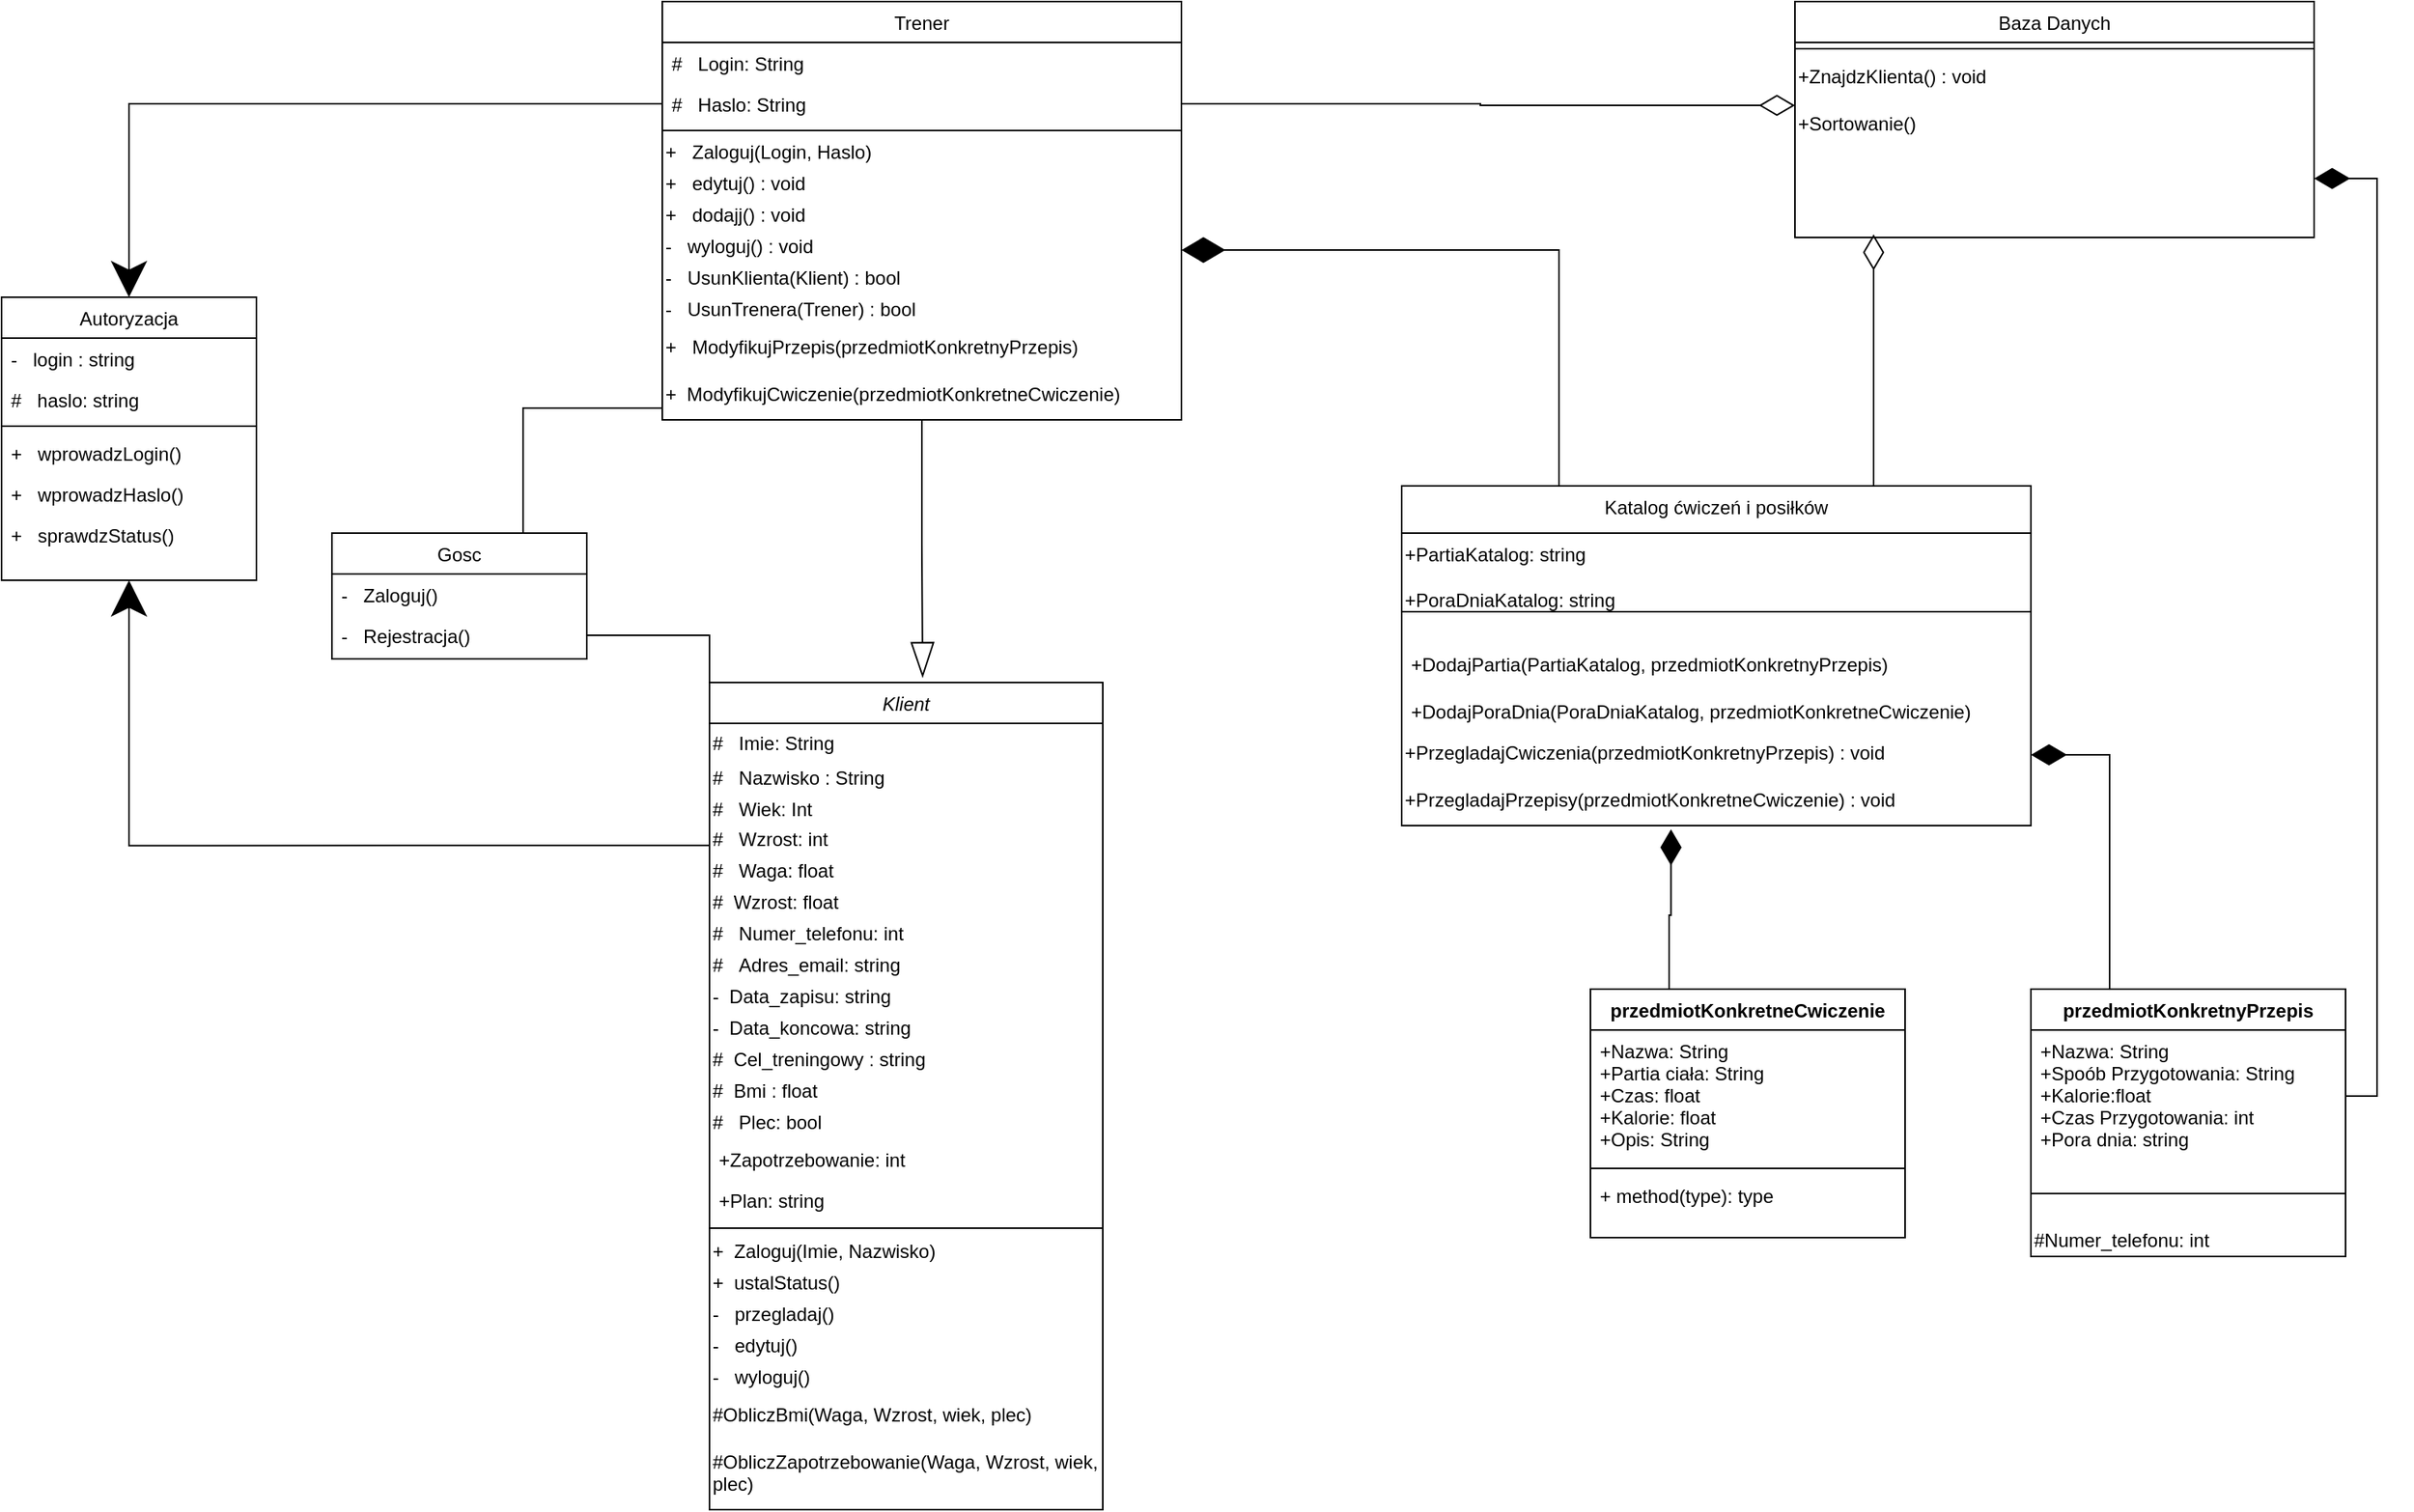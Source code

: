 <mxfile version="14.6.11" type="github">
  <diagram id="C5RBs43oDa-KdzZeNtuy" name="Page-1">
    <mxGraphModel dx="2076" dy="1096" grid="1" gridSize="10" guides="1" tooltips="1" connect="1" arrows="1" fold="1" page="1" pageScale="1" pageWidth="827" pageHeight="1169" math="0" shadow="0">
      <root>
        <mxCell id="WIyWlLk6GJQsqaUBKTNV-0" />
        <mxCell id="WIyWlLk6GJQsqaUBKTNV-1" parent="WIyWlLk6GJQsqaUBKTNV-0" />
        <mxCell id="zkfFHV4jXpPFQw0GAbJ--6" value="Trener" style="swimlane;fontStyle=0;align=center;verticalAlign=top;childLayout=stackLayout;horizontal=1;startSize=26;horizontalStack=0;resizeParent=1;resizeLast=0;collapsible=1;marginBottom=0;rounded=0;shadow=0;strokeWidth=1;" parent="WIyWlLk6GJQsqaUBKTNV-1" vertex="1">
          <mxGeometry x="430" y="152" width="330" height="266" as="geometry">
            <mxRectangle x="130" y="380" width="160" height="26" as="alternateBounds" />
          </mxGeometry>
        </mxCell>
        <mxCell id="zkfFHV4jXpPFQw0GAbJ--7" value="#   Login: String" style="text;align=left;verticalAlign=top;spacingLeft=4;spacingRight=4;overflow=hidden;rotatable=0;points=[[0,0.5],[1,0.5]];portConstraint=eastwest;" parent="zkfFHV4jXpPFQw0GAbJ--6" vertex="1">
          <mxGeometry y="26" width="330" height="26" as="geometry" />
        </mxCell>
        <mxCell id="zkfFHV4jXpPFQw0GAbJ--8" value="#   Haslo: String" style="text;align=left;verticalAlign=top;spacingLeft=4;spacingRight=4;overflow=hidden;rotatable=0;points=[[0,0.5],[1,0.5]];portConstraint=eastwest;rounded=0;shadow=0;html=0;" parent="zkfFHV4jXpPFQw0GAbJ--6" vertex="1">
          <mxGeometry y="52" width="330" height="26" as="geometry" />
        </mxCell>
        <mxCell id="zkfFHV4jXpPFQw0GAbJ--9" value="" style="line;html=1;strokeWidth=1;align=left;verticalAlign=middle;spacingTop=-1;spacingLeft=3;spacingRight=3;rotatable=0;labelPosition=right;points=[];portConstraint=eastwest;" parent="zkfFHV4jXpPFQw0GAbJ--6" vertex="1">
          <mxGeometry y="78" width="330" height="8" as="geometry" />
        </mxCell>
        <mxCell id="gLJ9DEFuk4f7HOxg7gJl-40" value="+&amp;nbsp; &amp;nbsp;Zaloguj(Login, Haslo)" style="text;html=1;align=left;verticalAlign=middle;resizable=0;points=[];autosize=1;strokeColor=none;" parent="zkfFHV4jXpPFQw0GAbJ--6" vertex="1">
          <mxGeometry y="86" width="330" height="20" as="geometry" />
        </mxCell>
        <mxCell id="gLJ9DEFuk4f7HOxg7gJl-43" value="+&amp;nbsp; &amp;nbsp;edytuj() : void" style="text;html=1;align=left;verticalAlign=middle;resizable=0;points=[];autosize=1;strokeColor=none;" parent="zkfFHV4jXpPFQw0GAbJ--6" vertex="1">
          <mxGeometry y="106" width="330" height="20" as="geometry" />
        </mxCell>
        <mxCell id="gLJ9DEFuk4f7HOxg7gJl-44" value="+&amp;nbsp; &amp;nbsp;dodajj() : void" style="text;html=1;align=left;verticalAlign=middle;resizable=0;points=[];autosize=1;strokeColor=none;" parent="zkfFHV4jXpPFQw0GAbJ--6" vertex="1">
          <mxGeometry y="126" width="330" height="20" as="geometry" />
        </mxCell>
        <mxCell id="gLJ9DEFuk4f7HOxg7gJl-45" value="-&amp;nbsp; &amp;nbsp;wyloguj() : void" style="text;html=1;align=left;verticalAlign=middle;resizable=0;points=[];autosize=1;strokeColor=none;" parent="zkfFHV4jXpPFQw0GAbJ--6" vertex="1">
          <mxGeometry y="146" width="330" height="20" as="geometry" />
        </mxCell>
        <mxCell id="cgzWAueaa51aZo-VVd-2-10" value="-&amp;nbsp;&amp;nbsp; UsunKlienta(Klient) : bool" style="text;html=1;align=left;verticalAlign=middle;resizable=0;points=[];autosize=1;strokeColor=none;" parent="zkfFHV4jXpPFQw0GAbJ--6" vertex="1">
          <mxGeometry y="166" width="330" height="20" as="geometry" />
        </mxCell>
        <mxCell id="cgzWAueaa51aZo-VVd-2-11" value="-&amp;nbsp;&amp;nbsp; UsunTrenera(Trener) : bool" style="text;html=1;align=left;verticalAlign=middle;resizable=0;points=[];autosize=1;strokeColor=none;" parent="zkfFHV4jXpPFQw0GAbJ--6" vertex="1">
          <mxGeometry y="186" width="330" height="20" as="geometry" />
        </mxCell>
        <mxCell id="cgzWAueaa51aZo-VVd-2-14" value="+&amp;nbsp;&amp;nbsp; ModyfikujPrzepis(przedmiotKonkretnyPrzepis)" style="text;whiteSpace=wrap;html=1;" parent="zkfFHV4jXpPFQw0GAbJ--6" vertex="1">
          <mxGeometry y="206" width="330" height="30" as="geometry" />
        </mxCell>
        <mxCell id="cgzWAueaa51aZo-VVd-2-15" value="+&amp;nbsp; ModyfikujCwiczenie(przedmiotKonkretneCwiczenie)" style="text;whiteSpace=wrap;html=1;" parent="zkfFHV4jXpPFQw0GAbJ--6" vertex="1">
          <mxGeometry y="236" width="330" height="30" as="geometry" />
        </mxCell>
        <mxCell id="zkfFHV4jXpPFQw0GAbJ--13" value="Baza Danych" style="swimlane;fontStyle=0;align=center;verticalAlign=top;childLayout=stackLayout;horizontal=1;startSize=26;horizontalStack=0;resizeParent=1;resizeLast=0;collapsible=1;marginBottom=0;rounded=0;shadow=0;strokeWidth=1;" parent="WIyWlLk6GJQsqaUBKTNV-1" vertex="1">
          <mxGeometry x="1150" y="152" width="330" height="150" as="geometry">
            <mxRectangle x="340" y="380" width="170" height="26" as="alternateBounds" />
          </mxGeometry>
        </mxCell>
        <mxCell id="zkfFHV4jXpPFQw0GAbJ--15" value="" style="line;html=1;strokeWidth=1;align=left;verticalAlign=middle;spacingTop=-1;spacingLeft=3;spacingRight=3;rotatable=0;labelPosition=right;points=[];portConstraint=eastwest;" parent="zkfFHV4jXpPFQw0GAbJ--13" vertex="1">
          <mxGeometry y="26" width="330" height="8" as="geometry" />
        </mxCell>
        <mxCell id="cgzWAueaa51aZo-VVd-2-19" value="+ZnajdzKlienta() : void" style="text;whiteSpace=wrap;html=1;" vertex="1" parent="zkfFHV4jXpPFQw0GAbJ--13">
          <mxGeometry y="34" width="330" height="30" as="geometry" />
        </mxCell>
        <mxCell id="cgzWAueaa51aZo-VVd-2-20" value="+Sortowanie() " style="text;whiteSpace=wrap;html=1;" vertex="1" parent="zkfFHV4jXpPFQw0GAbJ--13">
          <mxGeometry y="64" width="330" height="30" as="geometry" />
        </mxCell>
        <mxCell id="J6dVix8OJKgPxIhEk7ro-26" style="edgeStyle=orthogonalEdgeStyle;rounded=0;orthogonalLoop=1;jettySize=auto;html=1;exitX=0.25;exitY=0;exitDx=0;exitDy=0;entryX=0.428;entryY=1.08;entryDx=0;entryDy=0;entryPerimeter=0;startArrow=none;startFill=0;endArrow=diamondThin;endFill=1;startSize=20;endSize=20;strokeWidth=1;" edge="1" parent="WIyWlLk6GJQsqaUBKTNV-1" source="_w3wDcxO5o66XxnaNrus-3" target="cgzWAueaa51aZo-VVd-2-13">
          <mxGeometry relative="1" as="geometry" />
        </mxCell>
        <mxCell id="_w3wDcxO5o66XxnaNrus-3" value="przedmiotKonkretneCwiczenie" style="swimlane;fontStyle=1;align=center;verticalAlign=top;childLayout=stackLayout;horizontal=1;startSize=26;horizontalStack=0;resizeParent=1;resizeParentMax=0;resizeLast=0;collapsible=1;marginBottom=0;" parent="WIyWlLk6GJQsqaUBKTNV-1" vertex="1">
          <mxGeometry x="1020" y="780" width="200" height="158" as="geometry" />
        </mxCell>
        <mxCell id="_w3wDcxO5o66XxnaNrus-4" value="+Nazwa: String&#xa;+Partia ciała: String&#xa;+Czas: float&#xa;+Kalorie: float&#xa;+Opis: String" style="text;strokeColor=none;fillColor=none;align=left;verticalAlign=top;spacingLeft=4;spacingRight=4;overflow=hidden;rotatable=0;points=[[0,0.5],[1,0.5]];portConstraint=eastwest;" parent="_w3wDcxO5o66XxnaNrus-3" vertex="1">
          <mxGeometry y="26" width="200" height="84" as="geometry" />
        </mxCell>
        <mxCell id="_w3wDcxO5o66XxnaNrus-5" value="" style="line;strokeWidth=1;fillColor=none;align=left;verticalAlign=middle;spacingTop=-1;spacingLeft=3;spacingRight=3;rotatable=0;labelPosition=right;points=[];portConstraint=eastwest;" parent="_w3wDcxO5o66XxnaNrus-3" vertex="1">
          <mxGeometry y="110" width="200" height="8" as="geometry" />
        </mxCell>
        <mxCell id="_w3wDcxO5o66XxnaNrus-6" value="+ method(type): type" style="text;strokeColor=none;fillColor=none;align=left;verticalAlign=top;spacingLeft=4;spacingRight=4;overflow=hidden;rotatable=0;points=[[0,0.5],[1,0.5]];portConstraint=eastwest;" parent="_w3wDcxO5o66XxnaNrus-3" vertex="1">
          <mxGeometry y="118" width="200" height="40" as="geometry" />
        </mxCell>
        <mxCell id="J6dVix8OJKgPxIhEk7ro-27" style="edgeStyle=orthogonalEdgeStyle;rounded=0;orthogonalLoop=1;jettySize=auto;html=1;exitX=0.25;exitY=0;exitDx=0;exitDy=0;entryX=1;entryY=0.5;entryDx=0;entryDy=0;startArrow=none;startFill=0;endArrow=diamondThin;endFill=1;startSize=20;endSize=20;strokeWidth=1;" edge="1" parent="WIyWlLk6GJQsqaUBKTNV-1" source="_w3wDcxO5o66XxnaNrus-10" target="cgzWAueaa51aZo-VVd-2-12">
          <mxGeometry relative="1" as="geometry" />
        </mxCell>
        <mxCell id="_w3wDcxO5o66XxnaNrus-10" value="przedmiotKonkretnyPrzepis" style="swimlane;fontStyle=1;align=center;verticalAlign=top;childLayout=stackLayout;horizontal=1;startSize=26;horizontalStack=0;resizeParent=1;resizeParentMax=0;resizeLast=0;collapsible=1;marginBottom=0;" parent="WIyWlLk6GJQsqaUBKTNV-1" vertex="1">
          <mxGeometry x="1300" y="780" width="200" height="170" as="geometry" />
        </mxCell>
        <mxCell id="_w3wDcxO5o66XxnaNrus-11" value="+Nazwa: String&#xa;+Spoób Przygotowania: String&#xa;+Kalorie:float&#xa;+Czas Przygotowania: int&#xa;+Pora dnia: string&#xa;&#xa;" style="text;strokeColor=none;fillColor=none;align=left;verticalAlign=top;spacingLeft=4;spacingRight=4;overflow=hidden;rotatable=0;points=[[0,0.5],[1,0.5]];portConstraint=eastwest;" parent="_w3wDcxO5o66XxnaNrus-10" vertex="1">
          <mxGeometry y="26" width="200" height="84" as="geometry" />
        </mxCell>
        <mxCell id="_w3wDcxO5o66XxnaNrus-12" value="" style="line;strokeWidth=1;fillColor=none;align=left;verticalAlign=middle;spacingTop=-1;spacingLeft=3;spacingRight=3;rotatable=0;labelPosition=right;points=[];portConstraint=eastwest;" parent="_w3wDcxO5o66XxnaNrus-10" vertex="1">
          <mxGeometry y="110" width="200" height="40" as="geometry" />
        </mxCell>
        <mxCell id="a0zgoasl_EQFiqfHCrLm-4" value="#Numer_telefonu: int" style="text;html=1;align=left;verticalAlign=middle;resizable=0;points=[];autosize=1;strokeColor=none;fontSize=12;" parent="_w3wDcxO5o66XxnaNrus-10" vertex="1">
          <mxGeometry y="150" width="200" height="20" as="geometry" />
        </mxCell>
        <mxCell id="gLJ9DEFuk4f7HOxg7gJl-0" value="Klient" style="swimlane;fontStyle=2;align=center;verticalAlign=top;childLayout=stackLayout;horizontal=1;startSize=26;horizontalStack=0;resizeParent=1;resizeLast=0;collapsible=1;marginBottom=0;rounded=0;shadow=0;strokeWidth=1;" parent="WIyWlLk6GJQsqaUBKTNV-1" vertex="1">
          <mxGeometry x="460" y="585" width="250" height="526" as="geometry">
            <mxRectangle x="230" y="140" width="160" height="26" as="alternateBounds" />
          </mxGeometry>
        </mxCell>
        <mxCell id="gLJ9DEFuk4f7HOxg7gJl-1" value="#   Imie: String" style="text;align=left;verticalAlign=middle;spacingLeft=0;spacingRight=0;overflow=hidden;rotatable=0;points=[[0,0.5],[1,0.5]];portConstraint=eastwest;fontSize=12;" parent="gLJ9DEFuk4f7HOxg7gJl-0" vertex="1">
          <mxGeometry y="26" width="250" height="24" as="geometry" />
        </mxCell>
        <mxCell id="gLJ9DEFuk4f7HOxg7gJl-2" value="#   Nazwisko : String" style="text;align=left;verticalAlign=middle;spacingLeft=0;spacingRight=0;overflow=hidden;rotatable=0;points=[[0,0.5],[1,0.5]];portConstraint=eastwest;rounded=0;shadow=0;html=0;fontSize=12;" parent="gLJ9DEFuk4f7HOxg7gJl-0" vertex="1">
          <mxGeometry y="50" width="250" height="20" as="geometry" />
        </mxCell>
        <mxCell id="gLJ9DEFuk4f7HOxg7gJl-3" value="#   Wiek: Int" style="text;align=left;verticalAlign=middle;spacingLeft=0;spacingRight=0;overflow=hidden;rotatable=0;points=[[0,0.5],[1,0.5]];portConstraint=eastwest;rounded=0;shadow=0;html=0;fontSize=12;" parent="gLJ9DEFuk4f7HOxg7gJl-0" vertex="1">
          <mxGeometry y="70" width="250" height="20" as="geometry" />
        </mxCell>
        <mxCell id="gLJ9DEFuk4f7HOxg7gJl-4" value="#&amp;nbsp; &amp;nbsp;Wzrost: int" style="text;html=1;align=left;verticalAlign=middle;resizable=0;points=[];autosize=1;strokeColor=none;fontSize=12;" parent="gLJ9DEFuk4f7HOxg7gJl-0" vertex="1">
          <mxGeometry y="90" width="250" height="20" as="geometry" />
        </mxCell>
        <mxCell id="gLJ9DEFuk4f7HOxg7gJl-5" value="#&amp;nbsp; &amp;nbsp;Waga: float" style="text;html=1;align=left;verticalAlign=middle;resizable=0;points=[];autosize=1;strokeColor=none;fontSize=12;" parent="gLJ9DEFuk4f7HOxg7gJl-0" vertex="1">
          <mxGeometry y="110" width="250" height="20" as="geometry" />
        </mxCell>
        <mxCell id="gLJ9DEFuk4f7HOxg7gJl-11" value="#&amp;nbsp; Wzrost: float" style="text;html=1;align=left;verticalAlign=middle;resizable=0;points=[];autosize=1;strokeColor=none;fontSize=12;" parent="gLJ9DEFuk4f7HOxg7gJl-0" vertex="1">
          <mxGeometry y="130" width="250" height="20" as="geometry" />
        </mxCell>
        <mxCell id="gLJ9DEFuk4f7HOxg7gJl-6" value="#&amp;nbsp; &amp;nbsp;Numer_telefonu: int" style="text;html=1;align=left;verticalAlign=middle;resizable=0;points=[];autosize=1;strokeColor=none;fontSize=12;" parent="gLJ9DEFuk4f7HOxg7gJl-0" vertex="1">
          <mxGeometry y="150" width="250" height="20" as="geometry" />
        </mxCell>
        <mxCell id="gLJ9DEFuk4f7HOxg7gJl-7" value="#&amp;nbsp; &amp;nbsp;Adres_email: string" style="text;html=1;align=left;verticalAlign=middle;resizable=0;points=[];autosize=1;strokeColor=none;fontSize=12;" parent="gLJ9DEFuk4f7HOxg7gJl-0" vertex="1">
          <mxGeometry y="170" width="250" height="20" as="geometry" />
        </mxCell>
        <mxCell id="gLJ9DEFuk4f7HOxg7gJl-9" value="-&amp;nbsp; Data_zapisu: string" style="text;html=1;align=left;verticalAlign=middle;resizable=0;points=[];autosize=1;strokeColor=none;fontSize=12;" parent="gLJ9DEFuk4f7HOxg7gJl-0" vertex="1">
          <mxGeometry y="190" width="250" height="20" as="geometry" />
        </mxCell>
        <mxCell id="gLJ9DEFuk4f7HOxg7gJl-12" value="-&amp;nbsp; Data_koncowa: string" style="text;html=1;align=left;verticalAlign=middle;resizable=0;points=[];autosize=1;strokeColor=none;fontSize=12;" parent="gLJ9DEFuk4f7HOxg7gJl-0" vertex="1">
          <mxGeometry y="210" width="250" height="20" as="geometry" />
        </mxCell>
        <mxCell id="gLJ9DEFuk4f7HOxg7gJl-15" value="#&amp;nbsp; Cel_treningowy : string" style="text;html=1;align=left;verticalAlign=middle;resizable=0;points=[];autosize=1;strokeColor=none;fontSize=12;" parent="gLJ9DEFuk4f7HOxg7gJl-0" vertex="1">
          <mxGeometry y="230" width="250" height="20" as="geometry" />
        </mxCell>
        <mxCell id="cgzWAueaa51aZo-VVd-2-17" value="#&amp;nbsp; Bmi : float" style="text;html=1;align=left;verticalAlign=middle;resizable=0;points=[];autosize=1;strokeColor=none;fontSize=12;" vertex="1" parent="gLJ9DEFuk4f7HOxg7gJl-0">
          <mxGeometry y="250" width="250" height="20" as="geometry" />
        </mxCell>
        <mxCell id="J6dVix8OJKgPxIhEk7ro-0" value="#&amp;nbsp; &amp;nbsp;Plec: bool" style="text;html=1;align=left;verticalAlign=middle;resizable=0;points=[];autosize=1;strokeColor=none;fontSize=12;" vertex="1" parent="gLJ9DEFuk4f7HOxg7gJl-0">
          <mxGeometry y="270" width="250" height="20" as="geometry" />
        </mxCell>
        <mxCell id="zkfFHV4jXpPFQw0GAbJ--14" value="+Zapotrzebowanie: int" style="text;align=left;verticalAlign=top;spacingLeft=4;spacingRight=4;overflow=hidden;rotatable=0;points=[[0,0.5],[1,0.5]];portConstraint=eastwest;" parent="gLJ9DEFuk4f7HOxg7gJl-0" vertex="1">
          <mxGeometry y="290" width="250" height="26" as="geometry" />
        </mxCell>
        <mxCell id="cgzWAueaa51aZo-VVd-2-21" value="+Plan: string" style="text;align=left;verticalAlign=top;spacingLeft=4;spacingRight=4;overflow=hidden;rotatable=0;points=[[0,0.5],[1,0.5]];portConstraint=eastwest;" vertex="1" parent="gLJ9DEFuk4f7HOxg7gJl-0">
          <mxGeometry y="316" width="250" height="26" as="geometry" />
        </mxCell>
        <mxCell id="gLJ9DEFuk4f7HOxg7gJl-8" value="" style="line;html=1;strokeWidth=1;align=left;verticalAlign=middle;spacingTop=-1;spacingLeft=3;spacingRight=3;rotatable=0;labelPosition=right;points=[];portConstraint=eastwest;" parent="gLJ9DEFuk4f7HOxg7gJl-0" vertex="1">
          <mxGeometry y="342" width="250" height="10" as="geometry" />
        </mxCell>
        <mxCell id="gLJ9DEFuk4f7HOxg7gJl-13" value="+&amp;nbsp; Zaloguj(Imie, Nazwisko)" style="text;html=1;align=left;verticalAlign=middle;resizable=0;points=[];autosize=1;strokeColor=none;" parent="gLJ9DEFuk4f7HOxg7gJl-0" vertex="1">
          <mxGeometry y="352" width="250" height="20" as="geometry" />
        </mxCell>
        <mxCell id="gLJ9DEFuk4f7HOxg7gJl-25" value="+&amp;nbsp; ustalStatus()" style="text;html=1;align=left;verticalAlign=middle;resizable=0;points=[];autosize=1;strokeColor=none;" parent="gLJ9DEFuk4f7HOxg7gJl-0" vertex="1">
          <mxGeometry y="372" width="250" height="20" as="geometry" />
        </mxCell>
        <mxCell id="gLJ9DEFuk4f7HOxg7gJl-16" value="-&amp;nbsp; &amp;nbsp;przegladaj()" style="text;html=1;align=left;verticalAlign=middle;resizable=0;points=[];autosize=1;strokeColor=none;" parent="gLJ9DEFuk4f7HOxg7gJl-0" vertex="1">
          <mxGeometry y="392" width="250" height="20" as="geometry" />
        </mxCell>
        <mxCell id="gLJ9DEFuk4f7HOxg7gJl-35" value="-&amp;nbsp; &amp;nbsp;edytuj()" style="text;html=1;align=left;verticalAlign=middle;resizable=0;points=[];autosize=1;strokeColor=none;" parent="gLJ9DEFuk4f7HOxg7gJl-0" vertex="1">
          <mxGeometry y="412" width="250" height="20" as="geometry" />
        </mxCell>
        <mxCell id="gLJ9DEFuk4f7HOxg7gJl-24" value="-&amp;nbsp; &amp;nbsp;wyloguj()" style="text;html=1;align=left;verticalAlign=middle;resizable=0;points=[];autosize=1;strokeColor=none;" parent="gLJ9DEFuk4f7HOxg7gJl-0" vertex="1">
          <mxGeometry y="432" width="250" height="20" as="geometry" />
        </mxCell>
        <mxCell id="cgzWAueaa51aZo-VVd-2-0" value="#ObliczBmi(Waga, Wzrost, wiek, plec)" style="text;whiteSpace=wrap;html=1;" parent="gLJ9DEFuk4f7HOxg7gJl-0" vertex="1">
          <mxGeometry y="452" width="250" height="30" as="geometry" />
        </mxCell>
        <mxCell id="cgzWAueaa51aZo-VVd-2-16" value="#ObliczZapotrzebowanie(Waga, Wzrost, wiek, plec)" style="text;whiteSpace=wrap;html=1;" vertex="1" parent="gLJ9DEFuk4f7HOxg7gJl-0">
          <mxGeometry y="482" width="250" height="44" as="geometry" />
        </mxCell>
        <mxCell id="J6dVix8OJKgPxIhEk7ro-17" style="edgeStyle=orthogonalEdgeStyle;rounded=0;orthogonalLoop=1;jettySize=auto;html=1;exitX=0.5;exitY=0;exitDx=0;exitDy=0;entryX=0;entryY=0.5;entryDx=0;entryDy=0;endArrow=none;endFill=0;startArrow=classic;startFill=1;endSize=20;startSize=20;" edge="1" parent="WIyWlLk6GJQsqaUBKTNV-1" source="gLJ9DEFuk4f7HOxg7gJl-26" target="zkfFHV4jXpPFQw0GAbJ--8">
          <mxGeometry relative="1" as="geometry" />
        </mxCell>
        <mxCell id="J6dVix8OJKgPxIhEk7ro-18" style="edgeStyle=orthogonalEdgeStyle;rounded=0;orthogonalLoop=1;jettySize=auto;html=1;exitX=0.5;exitY=1;exitDx=0;exitDy=0;entryX=0;entryY=0.683;entryDx=0;entryDy=0;entryPerimeter=0;endArrow=none;endFill=0;startArrow=classic;startFill=1;endSize=20;startSize=20;" edge="1" parent="WIyWlLk6GJQsqaUBKTNV-1" source="gLJ9DEFuk4f7HOxg7gJl-26" target="gLJ9DEFuk4f7HOxg7gJl-4">
          <mxGeometry relative="1" as="geometry" />
        </mxCell>
        <mxCell id="gLJ9DEFuk4f7HOxg7gJl-26" value="Autoryzacja" style="swimlane;fontStyle=0;align=center;verticalAlign=top;childLayout=stackLayout;horizontal=1;startSize=26;horizontalStack=0;resizeParent=1;resizeLast=0;collapsible=1;marginBottom=0;rounded=0;shadow=0;strokeWidth=1;" parent="WIyWlLk6GJQsqaUBKTNV-1" vertex="1">
          <mxGeometry x="10" y="340" width="162" height="180" as="geometry">
            <mxRectangle x="550" y="140" width="160" height="26" as="alternateBounds" />
          </mxGeometry>
        </mxCell>
        <mxCell id="gLJ9DEFuk4f7HOxg7gJl-30" value="-   login : string" style="text;align=left;verticalAlign=top;spacingLeft=4;spacingRight=4;overflow=hidden;rotatable=0;points=[[0,0.5],[1,0.5]];portConstraint=eastwest;rounded=0;shadow=0;html=0;" parent="gLJ9DEFuk4f7HOxg7gJl-26" vertex="1">
          <mxGeometry y="26" width="162" height="26" as="geometry" />
        </mxCell>
        <mxCell id="gLJ9DEFuk4f7HOxg7gJl-36" value="#   haslo: string" style="text;align=left;verticalAlign=top;spacingLeft=4;spacingRight=4;overflow=hidden;rotatable=0;points=[[0,0.5],[1,0.5]];portConstraint=eastwest;rounded=0;shadow=0;html=0;" parent="gLJ9DEFuk4f7HOxg7gJl-26" vertex="1">
          <mxGeometry y="52" width="162" height="26" as="geometry" />
        </mxCell>
        <mxCell id="gLJ9DEFuk4f7HOxg7gJl-32" value="" style="line;html=1;strokeWidth=1;align=left;verticalAlign=middle;spacingTop=-1;spacingLeft=3;spacingRight=3;rotatable=0;labelPosition=right;points=[];portConstraint=eastwest;" parent="gLJ9DEFuk4f7HOxg7gJl-26" vertex="1">
          <mxGeometry y="78" width="162" height="8" as="geometry" />
        </mxCell>
        <mxCell id="gLJ9DEFuk4f7HOxg7gJl-33" value="+   wprowadzLogin()" style="text;align=left;verticalAlign=top;spacingLeft=4;spacingRight=4;overflow=hidden;rotatable=0;points=[[0,0.5],[1,0.5]];portConstraint=eastwest;" parent="gLJ9DEFuk4f7HOxg7gJl-26" vertex="1">
          <mxGeometry y="86" width="162" height="26" as="geometry" />
        </mxCell>
        <mxCell id="gLJ9DEFuk4f7HOxg7gJl-34" value="+   wprowadzHaslo()" style="text;align=left;verticalAlign=top;spacingLeft=4;spacingRight=4;overflow=hidden;rotatable=0;points=[[0,0.5],[1,0.5]];portConstraint=eastwest;" parent="gLJ9DEFuk4f7HOxg7gJl-26" vertex="1">
          <mxGeometry y="112" width="162" height="26" as="geometry" />
        </mxCell>
        <mxCell id="gLJ9DEFuk4f7HOxg7gJl-47" value="+   sprawdzStatus()" style="text;align=left;verticalAlign=top;spacingLeft=4;spacingRight=4;overflow=hidden;rotatable=0;points=[[0,0.5],[1,0.5]];portConstraint=eastwest;" parent="gLJ9DEFuk4f7HOxg7gJl-26" vertex="1">
          <mxGeometry y="138" width="162" height="26" as="geometry" />
        </mxCell>
        <mxCell id="J6dVix8OJKgPxIhEk7ro-22" style="edgeStyle=orthogonalEdgeStyle;rounded=0;orthogonalLoop=1;jettySize=auto;html=1;exitX=0.25;exitY=0;exitDx=0;exitDy=0;entryX=1;entryY=0.6;entryDx=0;entryDy=0;entryPerimeter=0;startArrow=none;startFill=0;endArrow=diamondThin;endFill=1;strokeWidth=1;endSize=25;" edge="1" parent="WIyWlLk6GJQsqaUBKTNV-1" source="cgzWAueaa51aZo-VVd-2-4" target="gLJ9DEFuk4f7HOxg7gJl-45">
          <mxGeometry relative="1" as="geometry" />
        </mxCell>
        <mxCell id="J6dVix8OJKgPxIhEk7ro-23" style="edgeStyle=orthogonalEdgeStyle;rounded=0;orthogonalLoop=1;jettySize=auto;html=1;exitX=0.75;exitY=0;exitDx=0;exitDy=0;startArrow=none;startFill=0;endArrow=diamondThin;endFill=0;startSize=20;endSize=20;strokeWidth=1;" edge="1" parent="WIyWlLk6GJQsqaUBKTNV-1" source="cgzWAueaa51aZo-VVd-2-4">
          <mxGeometry relative="1" as="geometry">
            <mxPoint x="1200" y="300" as="targetPoint" />
          </mxGeometry>
        </mxCell>
        <mxCell id="cgzWAueaa51aZo-VVd-2-4" value="Katalog ćwiczeń i posiłków" style="swimlane;fontStyle=0;align=center;verticalAlign=top;childLayout=stackLayout;horizontal=1;startSize=30;horizontalStack=0;resizeParent=1;resizeLast=0;collapsible=1;marginBottom=0;rounded=0;shadow=0;strokeWidth=1;" parent="WIyWlLk6GJQsqaUBKTNV-1" vertex="1">
          <mxGeometry x="900" y="460" width="400" height="216" as="geometry">
            <mxRectangle x="550" y="140" width="160" height="26" as="alternateBounds" />
          </mxGeometry>
        </mxCell>
        <mxCell id="cgzWAueaa51aZo-VVd-2-5" value="+PartiaKatalog: string&lt;div&gt;&lt;br&gt;+PoraDniaKatalog: string&lt;br&gt;&lt;/div&gt;" style="text;whiteSpace=wrap;html=1;" parent="cgzWAueaa51aZo-VVd-2-4" vertex="1">
          <mxGeometry y="30" width="400" height="30" as="geometry" />
        </mxCell>
        <mxCell id="cgzWAueaa51aZo-VVd-2-6" value="" style="line;html=1;strokeWidth=1;align=left;verticalAlign=middle;spacingTop=-1;spacingLeft=3;spacingRight=3;rotatable=0;labelPosition=right;points=[];portConstraint=eastwest;" parent="cgzWAueaa51aZo-VVd-2-4" vertex="1">
          <mxGeometry y="60" width="400" height="40" as="geometry" />
        </mxCell>
        <mxCell id="cgzWAueaa51aZo-VVd-2-7" value="+DodajPartia(PartiaKatalog, przedmiotKonkretnyPrzepis)&#xa;" style="text;align=left;verticalAlign=top;spacingLeft=4;spacingRight=4;overflow=hidden;rotatable=0;points=[[0,0.5],[1,0.5]];portConstraint=eastwest;" parent="cgzWAueaa51aZo-VVd-2-4" vertex="1">
          <mxGeometry y="100" width="400" height="30" as="geometry" />
        </mxCell>
        <mxCell id="cgzWAueaa51aZo-VVd-2-8" value="+DodajPoraDnia(PoraDniaKatalog, przedmiotKonkretneCwiczenie)" style="text;align=left;verticalAlign=top;spacingLeft=4;spacingRight=4;overflow=hidden;rotatable=0;points=[[0,0.5],[1,0.5]];portConstraint=eastwest;" parent="cgzWAueaa51aZo-VVd-2-4" vertex="1">
          <mxGeometry y="130" width="400" height="26" as="geometry" />
        </mxCell>
        <mxCell id="cgzWAueaa51aZo-VVd-2-12" value="+PrzegladajCwiczenia(przedmiotKonkretnyPrzepis) : void" style="text;whiteSpace=wrap;html=1;" parent="cgzWAueaa51aZo-VVd-2-4" vertex="1">
          <mxGeometry y="156" width="400" height="30" as="geometry" />
        </mxCell>
        <mxCell id="cgzWAueaa51aZo-VVd-2-13" value="+PrzegladajPrzepisy(przedmiotKonkretneCwiczenie) : void" style="text;whiteSpace=wrap;html=1;" parent="cgzWAueaa51aZo-VVd-2-4" vertex="1">
          <mxGeometry y="186" width="400" height="30" as="geometry" />
        </mxCell>
        <mxCell id="J6dVix8OJKgPxIhEk7ro-20" style="edgeStyle=orthogonalEdgeStyle;rounded=0;orthogonalLoop=1;jettySize=auto;html=1;exitX=0.75;exitY=0;exitDx=0;exitDy=0;entryX=0;entryY=0.75;entryDx=0;entryDy=0;startArrow=none;startFill=0;endArrow=none;endFill=0;" edge="1" parent="WIyWlLk6GJQsqaUBKTNV-1" source="J6dVix8OJKgPxIhEk7ro-4" target="cgzWAueaa51aZo-VVd-2-15">
          <mxGeometry relative="1" as="geometry" />
        </mxCell>
        <mxCell id="J6dVix8OJKgPxIhEk7ro-4" value="Gosc" style="swimlane;fontStyle=0;align=center;verticalAlign=top;childLayout=stackLayout;horizontal=1;startSize=26;horizontalStack=0;resizeParent=1;resizeLast=0;collapsible=1;marginBottom=0;rounded=0;shadow=0;strokeWidth=1;" vertex="1" parent="WIyWlLk6GJQsqaUBKTNV-1">
          <mxGeometry x="220" y="490" width="162" height="80" as="geometry">
            <mxRectangle x="550" y="140" width="160" height="26" as="alternateBounds" />
          </mxGeometry>
        </mxCell>
        <mxCell id="J6dVix8OJKgPxIhEk7ro-8" value="-   Zaloguj()" style="text;align=left;verticalAlign=top;spacingLeft=4;spacingRight=4;overflow=hidden;rotatable=0;points=[[0,0.5],[1,0.5]];portConstraint=eastwest;" vertex="1" parent="J6dVix8OJKgPxIhEk7ro-4">
          <mxGeometry y="26" width="162" height="26" as="geometry" />
        </mxCell>
        <mxCell id="J6dVix8OJKgPxIhEk7ro-9" value="-   Rejestracja()" style="text;align=left;verticalAlign=top;spacingLeft=4;spacingRight=4;overflow=hidden;rotatable=0;points=[[0,0.5],[1,0.5]];portConstraint=eastwest;" vertex="1" parent="J6dVix8OJKgPxIhEk7ro-4">
          <mxGeometry y="52" width="162" height="26" as="geometry" />
        </mxCell>
        <mxCell id="J6dVix8OJKgPxIhEk7ro-16" style="edgeStyle=orthogonalEdgeStyle;rounded=0;orthogonalLoop=1;jettySize=auto;html=1;exitX=0.5;exitY=1;exitDx=0;exitDy=0;entryX=0.542;entryY=-0.006;entryDx=0;entryDy=0;entryPerimeter=0;endArrow=blockThin;endFill=0;endSize=20;" edge="1" parent="WIyWlLk6GJQsqaUBKTNV-1" source="cgzWAueaa51aZo-VVd-2-15" target="gLJ9DEFuk4f7HOxg7gJl-0">
          <mxGeometry relative="1" as="geometry" />
        </mxCell>
        <mxCell id="J6dVix8OJKgPxIhEk7ro-21" style="edgeStyle=orthogonalEdgeStyle;rounded=0;orthogonalLoop=1;jettySize=auto;html=1;exitX=1;exitY=0.5;exitDx=0;exitDy=0;entryX=0;entryY=0;entryDx=0;entryDy=0;startArrow=none;startFill=0;endArrow=none;endFill=0;" edge="1" parent="WIyWlLk6GJQsqaUBKTNV-1" source="J6dVix8OJKgPxIhEk7ro-9" target="gLJ9DEFuk4f7HOxg7gJl-0">
          <mxGeometry relative="1" as="geometry" />
        </mxCell>
        <mxCell id="J6dVix8OJKgPxIhEk7ro-24" style="edgeStyle=orthogonalEdgeStyle;rounded=0;orthogonalLoop=1;jettySize=auto;html=1;exitX=1;exitY=0.5;exitDx=0;exitDy=0;startArrow=none;startFill=0;endArrow=diamondThin;endFill=0;startSize=20;endSize=20;strokeWidth=1;entryX=0;entryY=0.067;entryDx=0;entryDy=0;entryPerimeter=0;" edge="1" parent="WIyWlLk6GJQsqaUBKTNV-1" source="zkfFHV4jXpPFQw0GAbJ--8" target="cgzWAueaa51aZo-VVd-2-20">
          <mxGeometry relative="1" as="geometry">
            <mxPoint x="1140" y="218" as="targetPoint" />
          </mxGeometry>
        </mxCell>
        <mxCell id="J6dVix8OJKgPxIhEk7ro-28" style="edgeStyle=orthogonalEdgeStyle;rounded=0;orthogonalLoop=1;jettySize=auto;html=1;exitX=1;exitY=0.5;exitDx=0;exitDy=0;entryX=1;entryY=0.75;entryDx=0;entryDy=0;startArrow=none;startFill=0;endArrow=diamondThin;endFill=1;startSize=20;endSize=20;strokeWidth=1;" edge="1" parent="WIyWlLk6GJQsqaUBKTNV-1" source="_w3wDcxO5o66XxnaNrus-11" target="zkfFHV4jXpPFQw0GAbJ--13">
          <mxGeometry relative="1" as="geometry" />
        </mxCell>
      </root>
    </mxGraphModel>
  </diagram>
</mxfile>
